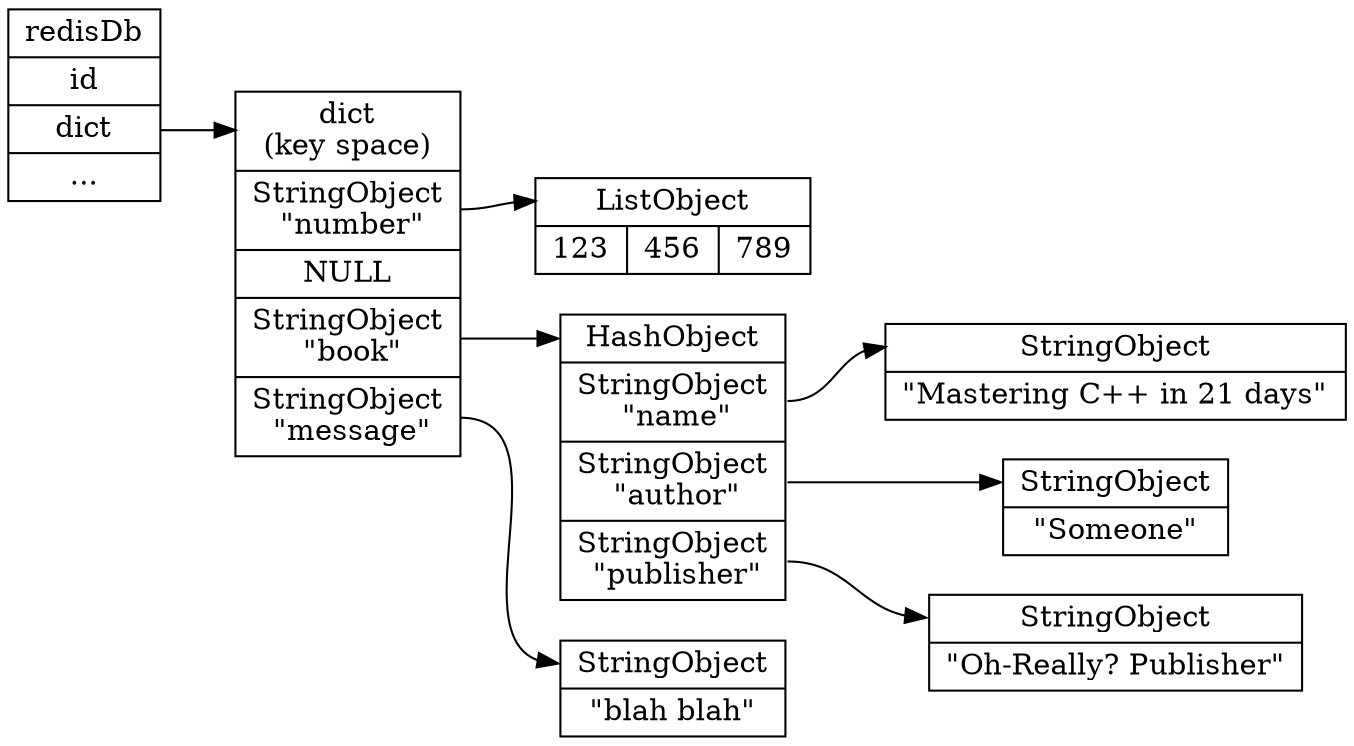 digraph db {

    rankdir = LR;

    node [shape = record];

    redisDb [label = "redisDb | id |<dict> dict | ..."];

    dict [label = "<head>dict\n(key space) |<number>StringObject\n \"number\" | NULL |<book>StringObject\n \"book\" |<message>StringObject\n \"message\""];

    number [label = "<head>ListObject | { 123 | 456 | 789 }"];

    book [label = "<head>HashObject |<name>StringObject\n \"name\" |<author>StringObject\n \"author\" |<publisher>StringObject\n \"publisher\""];

    book_name [label = "<head>StringObject | \"Mastering C++ in 21 days\""];
    book_author [label = "<head>StringObject | \"Someone\""];
    book_publisher [label = "<head>StringObject | \"Oh-Really? Publisher\""];

    message [label = "<head>StringObject | \"blah blah\""];

    redisDb:dict -> dict:head;

    dict:number -> number:head;
    dict:book -> book:head;
    dict:message -> message:head;

    book:name -> book_name:head;
    book:author -> book_author:head;
    book:publisher -> book_publisher:head;
}
